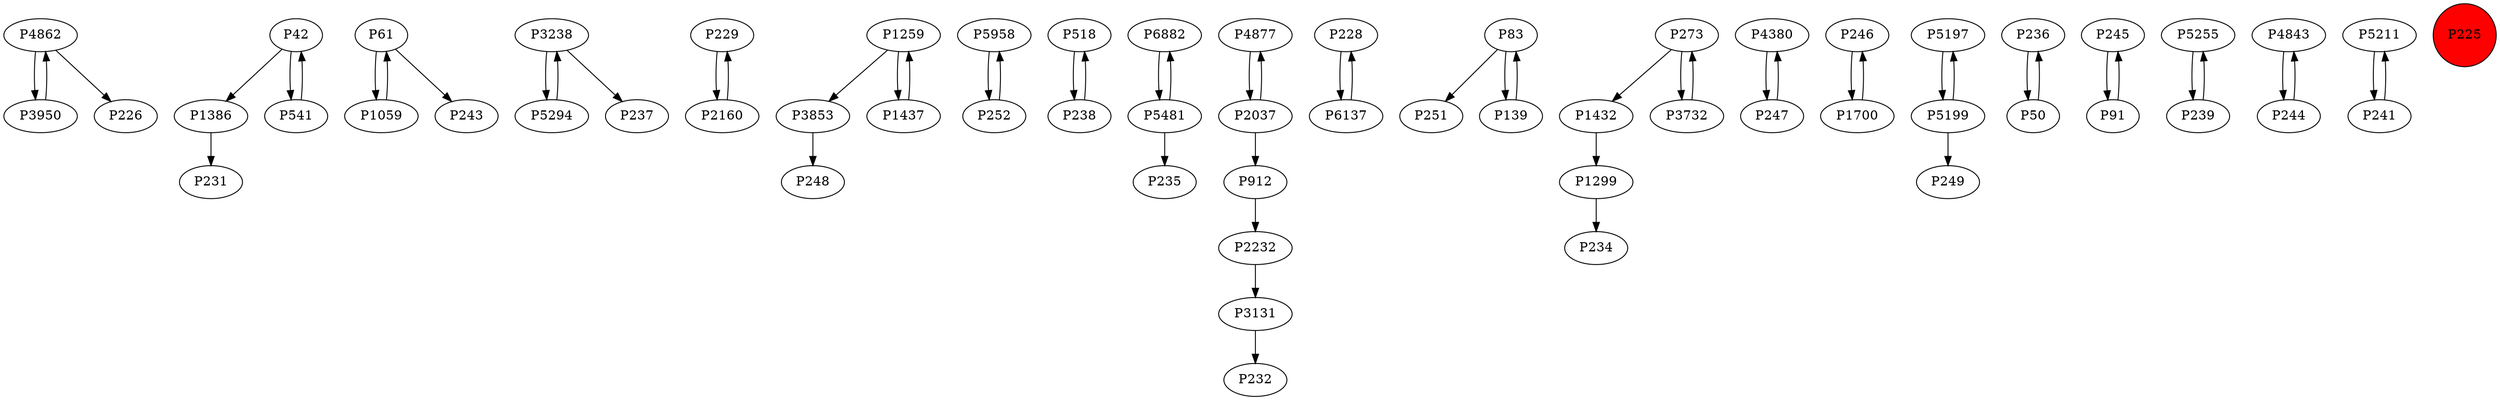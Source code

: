 digraph {
	P4862 -> P3950
	P1386 -> P231
	P61 -> P1059
	P3238 -> P5294
	P229 -> P2160
	P1259 -> P3853
	P5958 -> P252
	P518 -> P238
	P6882 -> P5481
	P5481 -> P235
	P4877 -> P2037
	P228 -> P6137
	P61 -> P243
	P5481 -> P6882
	P2160 -> P229
	P83 -> P251
	P1432 -> P1299
	P2037 -> P912
	P252 -> P5958
	P2232 -> P3131
	P4380 -> P247
	P273 -> P1432
	P1437 -> P1259
	P42 -> P541
	P912 -> P2232
	P246 -> P1700
	P541 -> P42
	P3131 -> P232
	P83 -> P139
	P1259 -> P1437
	P5197 -> P5199
	P3950 -> P4862
	P236 -> P50
	P247 -> P4380
	P238 -> P518
	P5199 -> P249
	P1299 -> P234
	P4862 -> P226
	P1059 -> P61
	P1700 -> P246
	P245 -> P91
	P42 -> P1386
	P3853 -> P248
	P5255 -> P239
	P3732 -> P273
	P5294 -> P3238
	P5199 -> P5197
	P3238 -> P237
	P2037 -> P4877
	P4843 -> P244
	P5211 -> P241
	P273 -> P3732
	P241 -> P5211
	P6137 -> P228
	P50 -> P236
	P139 -> P83
	P244 -> P4843
	P239 -> P5255
	P91 -> P245
	P225 [shape=circle]
	P225 [style=filled]
	P225 [fillcolor=red]
}